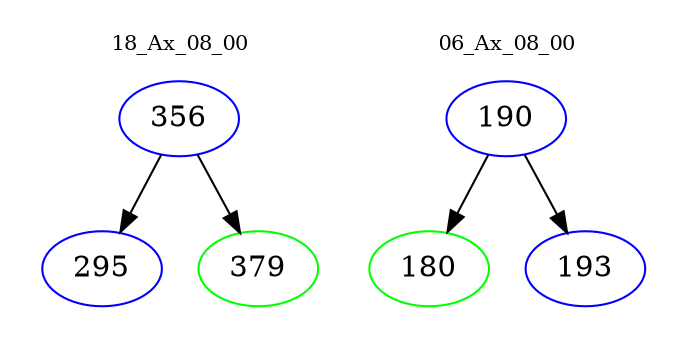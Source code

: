 digraph{
subgraph cluster_0 {
color = white
label = "18_Ax_08_00";
fontsize=10;
T0_356 [label="356", color="blue"]
T0_356 -> T0_295 [color="black"]
T0_295 [label="295", color="blue"]
T0_356 -> T0_379 [color="black"]
T0_379 [label="379", color="green"]
}
subgraph cluster_1 {
color = white
label = "06_Ax_08_00";
fontsize=10;
T1_190 [label="190", color="blue"]
T1_190 -> T1_180 [color="black"]
T1_180 [label="180", color="green"]
T1_190 -> T1_193 [color="black"]
T1_193 [label="193", color="blue"]
}
}
